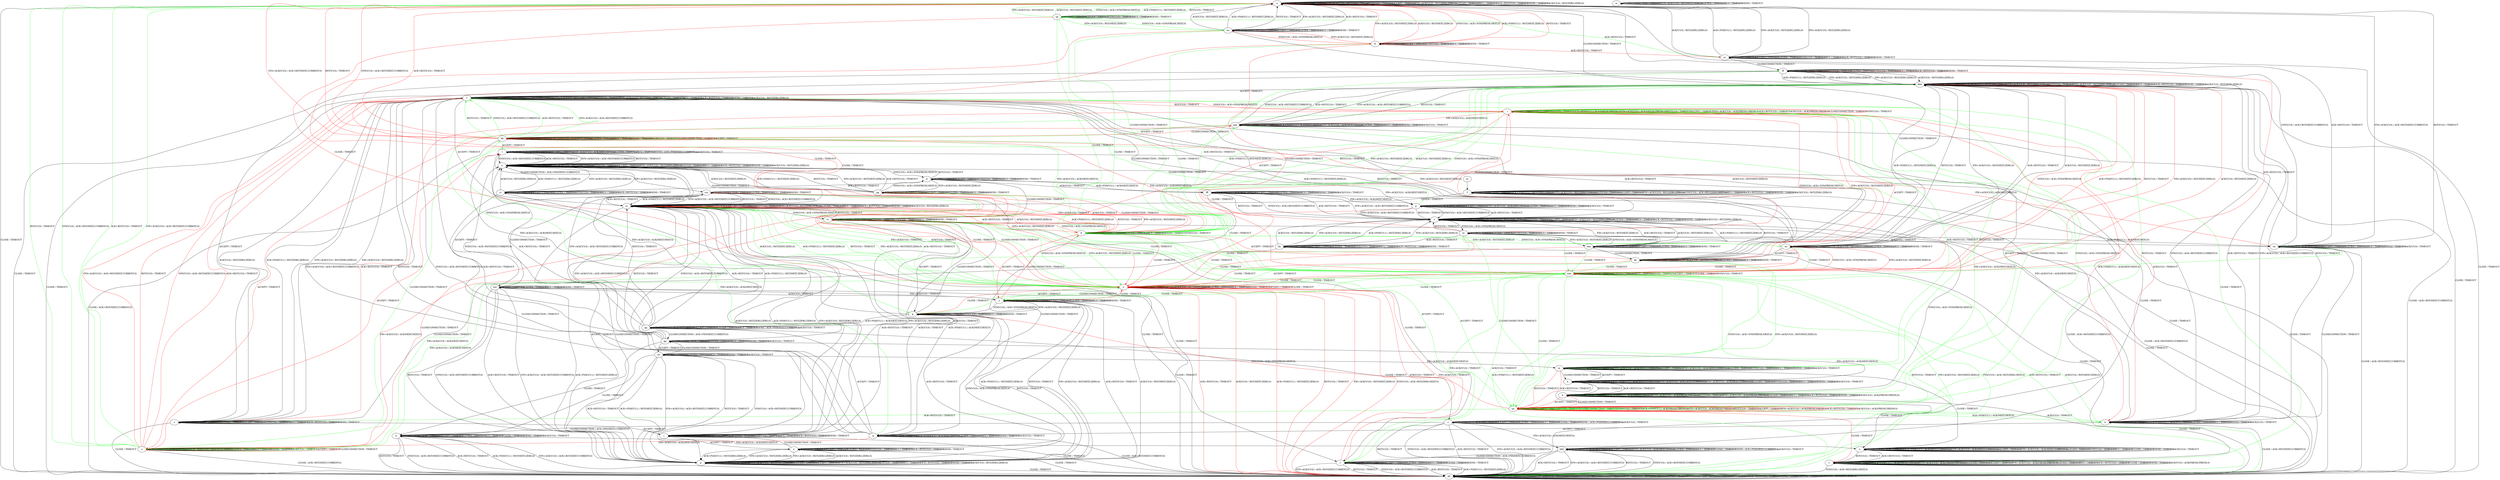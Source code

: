 digraph "" {
	graph ["Incoming time"=0.21967363357543945,
		"Outgoing time"=0.28049755096435547,
		Output="{'States': 58, 'Transitions': 824, 'Filename': '../results/tcp_preset_50/TCP_FreeBSD_Server-TCP_FreeBSD_Server-5.dot'}",
		Reference="{'States': 56, 'Transitions': 716, 'Filename': '../subjects/tcp/TCP_FreeBSD_Server.dot'}",
		Solver=yices,
		Updated="{'States': 56, 'Transitions': 716, 'Filename': '../subjects/tcp/TCP_FreeBSD_Server.dot'}",
		"f-measure"=0.861731843575419,
		precision=0.861731843575419,
		recall=0.861731843575419
	];
	a -> a	[key=0,
		label="ACK+PSH(V,V,1) / RST(ZERO,ZERO,0)"];
	a -> a	[key=1,
		label="SYN+ACK(V,V,0) / RST(ZERO,ZERO,0)"];
	a -> a	[key=2,
		label="RST(V,V,0) / TIMEOUT"];
	a -> a	[key=3,
		label="ACCEPT / TIMEOUT"];
	a -> a	[key=4,
		label="FIN+ACK(V,V,0) / RST(ZERO,ZERO,0)"];
	a -> a	[key=5,
		label="LISTEN / TIMEOUT"];
	a -> a	[key=6,
		label="RCV / TIMEOUT"];
	a -> a	[key=7,
		label="ACK+RST(V,V,0) / TIMEOUT"];
	a -> a	[key=8,
		label="SEND / TIMEOUT"];
	a -> a	[key=9,
		label="ACK(V,V,0) / RST(ZERO,ZERO,0)"];
	a -> aa	[key=0,
		color=green,
		label="SYN(V,V,0) / ACK+SYN(FRESH,NEXT,0)"];
	a -> dd	[key=0,
		label="CLOSE / TIMEOUT"];
	a -> tt	[key=0,
		color=red,
		label="SYN(V,V,0) / ACK+SYN(FRESH,NEXT,0)"];
	a -> bbb	[key=0,
		label="CLOSECONNECTION / TIMEOUT"];
	b -> b	[key=0,
		label="CLOSECONNECTION / TIMEOUT"];
	b -> b	[key=1,
		label="ACCEPT / TIMEOUT"];
	b -> b	[key=2,
		label="LISTEN / TIMEOUT"];
	b -> b	[key=3,
		label="RCV / TIMEOUT"];
	b -> b	[key=4,
		label="CLOSE / TIMEOUT"];
	b -> b	[key=5,
		label="SEND / TIMEOUT"];
	b -> b	[key=6,
		label="ACK(V,V,0) / TIMEOUT"];
	b -> n	[key=0,
		label="FIN+ACK(V,V,0) / ACK(NEXT,NEXT,0)"];
	b -> dd	[key=0,
		label="ACK+PSH(V,V,1) / RST(NEXT,ZERO,0)"];
	b -> dd	[key=1,
		label="SYN+ACK(V,V,0) / ACK+RST(NEXT,CURRENT,0)"];
	b -> dd	[key=2,
		label="RST(V,V,0) / TIMEOUT"];
	b -> dd	[key=3,
		label="SYN(V,V,0) / ACK+RST(NEXT,CURRENT,0)"];
	b -> dd	[key=4,
		label="ACK+RST(V,V,0) / TIMEOUT"];
	c -> c	[key=0,
		label="CLOSECONNECTION / TIMEOUT"];
	c -> c	[key=1,
		label="ACK+PSH(V,V,1) / RST(ZERO,ZERO,0)"];
	c -> c	[key=2,
		label="SYN+ACK(V,V,0) / RST(ZERO,ZERO,0)"];
	c -> c	[key=3,
		label="RST(V,V,0) / TIMEOUT"];
	c -> c	[key=4,
		label="FIN+ACK(V,V,0) / RST(ZERO,ZERO,0)"];
	c -> c	[key=5,
		label="LISTEN / TIMEOUT"];
	c -> c	[key=6,
		label="RCV / TIMEOUT"];
	c -> c	[key=7,
		label="ACK+RST(V,V,0) / TIMEOUT"];
	c -> c	[key=8,
		label="SEND / TIMEOUT"];
	c -> c	[key=9,
		label="ACK(V,V,0) / RST(ZERO,ZERO,0)"];
	c -> i	[key=0,
		color=red,
		label="SYN(V,V,0) / ACK+SYN(FRESH,NEXT,0)"];
	c -> cc	[key=0,
		label="ACCEPT / TIMEOUT"];
	c -> dd	[key=0,
		label="CLOSE / TIMEOUT"];
	c -> nn	[key=0,
		color=green,
		label="SYN(V,V,0) / ACK+SYN(FRESH,NEXT,0)"];
	d -> d	[key=0,
		label="ACCEPT / TIMEOUT"];
	d -> d	[key=1,
		label="LISTEN / TIMEOUT"];
	d -> d	[key=2,
		label="SYN(V,V,0) / TIMEOUT"];
	d -> d	[key=3,
		label="RCV / TIMEOUT"];
	d -> d	[key=4,
		label="SEND / TIMEOUT"];
	d -> e	[key=0,
		label="RST(V,V,0) / TIMEOUT"];
	d -> jj	[key=0,
		label="FIN+ACK(V,V,0) / ACK(NEXT,NEXT,0)"];
	d -> pp	[key=0,
		label="SYN+ACK(V,V,0) / RST(NEXT,ZERO,0)"];
	d -> rr	[key=0,
		label="ACK+RST(V,V,0) / TIMEOUT"];
	d -> vv	[key=0,
		label="CLOSECONNECTION / TIMEOUT"];
	d -> fff	[key=0,
		label="ACK+PSH(V,V,1) / ACK(NEXT,NEXT,0)"];
	d -> fff	[key=1,
		label="ACK(V,V,0) / TIMEOUT"];
	e -> d	[key=0,
		label="SYN(V,V,0) / ACK+SYN(FRESH,NEXT,0)"];
	e -> e	[key=0,
		label="ACK+PSH(V,V,1) / RST(ZERO,ZERO,0)"];
	e -> e	[key=1,
		label="SYN+ACK(V,V,0) / RST(ZERO,ZERO,0)"];
	e -> e	[key=2,
		label="RST(V,V,0) / TIMEOUT"];
	e -> e	[key=3,
		label="ACCEPT / TIMEOUT"];
	e -> e	[key=4,
		label="FIN+ACK(V,V,0) / RST(ZERO,ZERO,0)"];
	e -> e	[key=5,
		label="LISTEN / TIMEOUT"];
	e -> e	[key=6,
		label="RCV / TIMEOUT"];
	e -> e	[key=7,
		label="ACK+RST(V,V,0) / TIMEOUT"];
	e -> e	[key=8,
		label="SEND / TIMEOUT"];
	e -> e	[key=9,
		label="ACK(V,V,0) / RST(ZERO,ZERO,0)"];
	e -> cc	[key=0,
		label="CLOSECONNECTION / TIMEOUT"];
	e -> dd	[key=0,
		label="CLOSE / TIMEOUT"];
	f -> f	[key=0,
		label="CLOSECONNECTION / TIMEOUT"];
	f -> f	[key=1,
		label="ACK+PSH(V,V,1) / RST(ZERO,ZERO,0)"];
	f -> f	[key=2,
		label="SYN+ACK(V,V,0) / RST(ZERO,ZERO,0)"];
	f -> f	[key=3,
		label="RST(V,V,0) / TIMEOUT"];
	f -> f	[key=4,
		label="ACCEPT / TIMEOUT"];
	f -> f	[key=5,
		label="FIN+ACK(V,V,0) / RST(ZERO,ZERO,0)"];
	f -> f	[key=6,
		label="SYN(V,V,0) / ACK+RST(ZERO,NEXT,0)"];
	f -> f	[key=7,
		label="RCV / TIMEOUT"];
	f -> f	[key=8,
		label="ACK+RST(V,V,0) / TIMEOUT"];
	f -> f	[key=9,
		label="SEND / TIMEOUT"];
	f -> f	[key=10,
		label="ACK(V,V,0) / RST(ZERO,ZERO,0)"];
	f -> cc	[key=0,
		label="LISTEN / TIMEOUT"];
	f -> dd	[key=0,
		label="CLOSE / TIMEOUT"];
	g -> g	[key=0,
		label="ACCEPT / TIMEOUT"];
	g -> g	[key=1,
		label="LISTEN / TIMEOUT"];
	g -> g	[key=2,
		label="SYN(V,V,0) / TIMEOUT"];
	g -> g	[key=3,
		label="RCV / TIMEOUT"];
	g -> g	[key=4,
		label="SEND / TIMEOUT"];
	g -> l	[key=0,
		label="FIN+ACK(V,V,0) / ACK(NEXT,NEXT,0)"];
	g -> o	[key=0,
		color=red,
		label="CLOSE / TIMEOUT"];
	g -> p	[key=0,
		label="RST(V,V,0) / TIMEOUT"];
	g -> u	[key=0,
		label="ACK+RST(V,V,0) / TIMEOUT"];
	g -> y	[key=0,
		label="SYN+ACK(V,V,0) / RST(NEXT,ZERO,0)"];
	g -> mm	[key=0,
		color=green,
		label="CLOSE / TIMEOUT"];
	g -> qq	[key=0,
		label="ACK+PSH(V,V,1) / ACK(NEXT,NEXT,0)"];
	g -> qq	[key=1,
		label="ACK(V,V,0) / TIMEOUT"];
	g -> vv	[key=0,
		label="CLOSECONNECTION / TIMEOUT"];
	h -> h	[key=0,
		label="CLOSECONNECTION / TIMEOUT"];
	h -> h	[key=1,
		label="ACK+PSH(V,V,1) / ACK(NEXT,CURRENT,0)"];
	h -> h	[key=2,
		label="SYN+ACK(V,V,0) / ACK(NEXT,CURRENT,0)"];
	h -> h	[key=3,
		label="FIN+ACK(V,V,0) / ACK(NEXT,CURRENT,0)"];
	h -> h	[key=4,
		label="LISTEN / TIMEOUT"];
	h -> h	[key=5,
		label="SYN(V,V,0) / TIMEOUT"];
	h -> h	[key=6,
		label="RCV / TIMEOUT"];
	h -> h	[key=7,
		label="SEND / TIMEOUT"];
	h -> h	[key=8,
		label="ACK(V,V,0) / TIMEOUT"];
	h -> k	[key=0,
		label="RST(V,V,0) / TIMEOUT"];
	h -> k	[key=1,
		label="ACK+RST(V,V,0) / TIMEOUT"];
	h -> m	[key=0,
		label="ACCEPT / TIMEOUT"];
	h -> n	[key=0,
		label="CLOSE / TIMEOUT"];
	i -> c	[key=0,
		color=red,
		label="RST(V,V,0) / TIMEOUT"];
	i -> g	[key=0,
		color=green,
		label="SYN(V,V,0) / ACK+SYN(FRESH,NEXT,0)"];
	i -> i	[key=0,
		label="LISTEN / TIMEOUT"];
	i -> i	[key=1,
		label="RCV / TIMEOUT"];
	i -> i	[key=2,
		label="SEND / TIMEOUT"];
	i -> i	[key=3,
		color=green,
		label="ACK+PSH(V,V,1) / ACK(FRESH,FRESH,0)"];
	i -> i	[key=4,
		color=green,
		label="SYN+ACK(V,V,0) / ACK(FRESH,FRESH,0)"];
	i -> i	[key=5,
		color=green,
		label="RST(V,V,0) / TIMEOUT"];
	i -> i	[key=6,
		color=green,
		label="ACCEPT / TIMEOUT"];
	i -> i	[key=7,
		color=green,
		label="FIN+ACK(V,V,0) / ACK(FRESH,FRESH,0)"];
	i -> i	[key=8,
		color=green,
		label="ACK+RST(V,V,0) / TIMEOUT"];
	i -> i	[key=9,
		color=green,
		label="ACK(V,V,0) / ACK(FRESH,FRESH,0)"];
	i -> i	[key=10,
		color=red,
		label="CLOSECONNECTION / TIMEOUT"];
	i -> i	[key=11,
		color=red,
		label="SYN(V,V,0) / TIMEOUT"];
	i -> k	[key=0,
		color=green,
		label="CLOSECONNECTION / TIMEOUT"];
	i -> o	[key=0,
		color=red,
		label="CLOSE / TIMEOUT"];
	i -> s	[key=0,
		color=red,
		label="ACK+RST(V,V,0) / TIMEOUT"];
	i -> v	[key=0,
		color=green,
		label="CLOSE / TIMEOUT"];
	i -> ii	[key=0,
		color=red,
		label="ACK+PSH(V,V,1) / ACK(NEXT,NEXT,0)"];
	i -> ii	[key=1,
		color=red,
		label="ACK(V,V,0) / TIMEOUT"];
	i -> kk	[key=0,
		color=red,
		label="SYN+ACK(V,V,0) / RST(NEXT,ZERO,0)"];
	i -> vv	[key=0,
		color=red,
		label="ACCEPT / TIMEOUT"];
	i -> aaa	[key=0,
		color=red,
		label="FIN+ACK(V,V,0) / ACK(NEXT,NEXT,0)"];
	j -> j	[key=0,
		label="CLOSECONNECTION / TIMEOUT"];
	j -> j	[key=1,
		label="RST(V,V,0) / TIMEOUT"];
	j -> j	[key=2,
		label="LISTEN / TIMEOUT"];
	j -> j	[key=3,
		label="SYN(V,V,0) / TIMEOUT"];
	j -> j	[key=4,
		label="RCV / TIMEOUT"];
	j -> j	[key=5,
		label="ACK+RST(V,V,0) / TIMEOUT"];
	j -> j	[key=6,
		label="SEND / TIMEOUT"];
	j -> u	[key=0,
		label="ACCEPT / TIMEOUT"];
	j -> cc	[key=0,
		label="ACK+PSH(V,V,1) / RST(ZERO,ZERO,0)"];
	j -> cc	[key=1,
		label="SYN+ACK(V,V,0) / RST(ZERO,ZERO,0)"];
	j -> cc	[key=2,
		label="FIN+ACK(V,V,0) / RST(ZERO,ZERO,0)"];
	j -> cc	[key=3,
		label="ACK(V,V,0) / RST(ZERO,ZERO,0)"];
	j -> dd	[key=0,
		label="CLOSE / TIMEOUT"];
	k -> i	[key=0,
		color=green,
		label="ACCEPT / TIMEOUT"];
	k -> k	[key=0,
		label="CLOSECONNECTION / TIMEOUT"];
	k -> k	[key=1,
		label="ACK+PSH(V,V,1) / ACK(FRESH,FRESH,0)"];
	k -> k	[key=2,
		label="SYN+ACK(V,V,0) / ACK(FRESH,FRESH,0)"];
	k -> k	[key=3,
		label="RST(V,V,0) / TIMEOUT"];
	k -> k	[key=4,
		label="FIN+ACK(V,V,0) / ACK(FRESH,FRESH,0)"];
	k -> k	[key=5,
		label="LISTEN / TIMEOUT"];
	k -> k	[key=6,
		label="RCV / TIMEOUT"];
	k -> k	[key=7,
		label="ACK+RST(V,V,0) / TIMEOUT"];
	k -> k	[key=8,
		label="SEND / TIMEOUT"];
	k -> k	[key=9,
		label="ACK(V,V,0) / ACK(FRESH,FRESH,0)"];
	k -> v	[key=0,
		label="CLOSE / TIMEOUT"];
	k -> nn	[key=0,
		color=red,
		label="ACCEPT / TIMEOUT"];
	k -> vv	[key=0,
		label="SYN(V,V,0) / ACK+SYN(FRESH,NEXT,0)"];
	l -> e	[key=0,
		label="SYN+ACK(V,V,0) / ACK+RST(NEXT,CURRENT,0)"];
	l -> e	[key=1,
		label="RST(V,V,0) / TIMEOUT"];
	l -> e	[key=2,
		label="SYN(V,V,0) / ACK+RST(NEXT,CURRENT,0)"];
	l -> e	[key=3,
		label="ACK+RST(V,V,0) / TIMEOUT"];
	l -> l	[key=0,
		label="ACK+PSH(V,V,1) / ACK(NEXT,NEXT,0)"];
	l -> l	[key=1,
		label="ACCEPT / TIMEOUT"];
	l -> l	[key=2,
		label="FIN+ACK(V,V,0) / ACK(NEXT,NEXT,0)"];
	l -> l	[key=3,
		label="LISTEN / TIMEOUT"];
	l -> l	[key=4,
		label="RCV / TIMEOUT"];
	l -> l	[key=5,
		label="SEND / ACK+PSH(NEXT,CURRENT,1)"];
	l -> l	[key=6,
		label="ACK(V,V,0) / TIMEOUT"];
	l -> ccc	[key=0,
		label="CLOSECONNECTION / ACK+FIN(NEXT,CURRENT,0)"];
	l -> ddd	[key=0,
		label="CLOSE / TIMEOUT"];
	m -> h	[key=0,
		label="CLOSECONNECTION / TIMEOUT"];
	m -> i	[key=0,
		color=green,
		label="RST(V,V,0) / TIMEOUT"];
	m -> i	[key=1,
		color=green,
		label="ACK+RST(V,V,0) / TIMEOUT"];
	m -> m	[key=0,
		label="ACK+PSH(V,V,1) / ACK(NEXT,CURRENT,0)"];
	m -> m	[key=1,
		label="SYN+ACK(V,V,0) / ACK(NEXT,CURRENT,0)"];
	m -> m	[key=2,
		label="ACCEPT / TIMEOUT"];
	m -> m	[key=3,
		label="FIN+ACK(V,V,0) / ACK(NEXT,CURRENT,0)"];
	m -> m	[key=4,
		label="LISTEN / TIMEOUT"];
	m -> m	[key=5,
		label="SYN(V,V,0) / TIMEOUT"];
	m -> m	[key=6,
		label="RCV / TIMEOUT"];
	m -> m	[key=7,
		label="SEND / TIMEOUT"];
	m -> m	[key=8,
		label="ACK(V,V,0) / TIMEOUT"];
	m -> n	[key=0,
		label="CLOSE / TIMEOUT"];
	m -> nn	[key=0,
		color=red,
		label="RST(V,V,0) / TIMEOUT"];
	m -> nn	[key=1,
		color=red,
		label="ACK+RST(V,V,0) / TIMEOUT"];
	n -> n	[key=0,
		label="CLOSECONNECTION / TIMEOUT"];
	n -> n	[key=1,
		label="ACK+PSH(V,V,1) / ACK(NEXT,CURRENT,0)"];
	n -> n	[key=2,
		label="SYN+ACK(V,V,0) / ACK(NEXT,CURRENT,0)"];
	n -> n	[key=3,
		label="ACCEPT / TIMEOUT"];
	n -> n	[key=4,
		label="FIN+ACK(V,V,0) / ACK(NEXT,CURRENT,0)"];
	n -> n	[key=5,
		label="LISTEN / TIMEOUT"];
	n -> n	[key=6,
		label="SYN(V,V,0) / TIMEOUT"];
	n -> n	[key=7,
		label="RCV / TIMEOUT"];
	n -> n	[key=8,
		label="CLOSE / TIMEOUT"];
	n -> n	[key=9,
		label="SEND / TIMEOUT"];
	n -> n	[key=10,
		label="ACK(V,V,0) / TIMEOUT"];
	n -> v	[key=0,
		label="RST(V,V,0) / TIMEOUT"];
	n -> v	[key=1,
		label="ACK+RST(V,V,0) / TIMEOUT"];
	o -> o	[key=0,
		label="CLOSECONNECTION / TIMEOUT"];
	o -> o	[key=1,
		label="SYN+ACK(V,V,0) / RST(NEXT,ZERO,0)"];
	o -> o	[key=2,
		label="LISTEN / TIMEOUT"];
	o -> o	[key=3,
		label="RCV / TIMEOUT"];
	o -> o	[key=4,
		label="SEND / TIMEOUT"];
	o -> o	[key=5,
		color=red,
		label="ACCEPT / TIMEOUT"];
	o -> o	[key=6,
		color=red,
		label="CLOSE / TIMEOUT"];
	o -> y	[key=0,
		color=green,
		label="ACCEPT / TIMEOUT"];
	o -> cc	[key=0,
		color=green,
		label="ACK+PSH(V,V,1) / RST(NEXT,ZERO,0)"];
	o -> cc	[key=1,
		color=green,
		label="RST(V,V,0) / TIMEOUT"];
	o -> cc	[key=2,
		color=green,
		label="FIN+ACK(V,V,0) / RST(NEXT,ZERO,0)"];
	o -> cc	[key=3,
		color=green,
		label="ACK+RST(V,V,0) / TIMEOUT"];
	o -> cc	[key=4,
		color=green,
		label="ACK(V,V,0) / RST(NEXT,ZERO,0)"];
	o -> dd	[key=0,
		color=red,
		label="ACK+PSH(V,V,1) / RST(NEXT,ZERO,0)"];
	o -> dd	[key=1,
		color=red,
		label="RST(V,V,0) / TIMEOUT"];
	o -> dd	[key=2,
		color=red,
		label="FIN+ACK(V,V,0) / RST(NEXT,ZERO,0)"];
	o -> dd	[key=3,
		color=red,
		label="SYN(V,V,0) / ACK+RST(ZERO,NEXT,0)"];
	o -> dd	[key=4,
		color=red,
		label="ACK+RST(V,V,0) / TIMEOUT"];
	o -> dd	[key=5,
		color=red,
		label="ACK(V,V,0) / RST(NEXT,ZERO,0)"];
	o -> mm	[key=0,
		color=green,
		label="CLOSE / TIMEOUT"];
	o -> vv	[key=0,
		color=green,
		label="SYN(V,V,0) / ACK+SYN(FRESH,NEXT,0)"];
	p -> g	[key=0,
		label="SYN(V,V,0) / ACK+SYN(FRESH,NEXT,0)"];
	p -> p	[key=0,
		label="ACK+PSH(V,V,1) / RST(ZERO,ZERO,0)"];
	p -> p	[key=1,
		label="SYN+ACK(V,V,0) / RST(ZERO,ZERO,0)"];
	p -> p	[key=2,
		label="RST(V,V,0) / TIMEOUT"];
	p -> p	[key=3,
		label="ACCEPT / TIMEOUT"];
	p -> p	[key=4,
		label="FIN+ACK(V,V,0) / RST(ZERO,ZERO,0)"];
	p -> p	[key=5,
		label="LISTEN / TIMEOUT"];
	p -> p	[key=6,
		label="RCV / TIMEOUT"];
	p -> p	[key=7,
		label="ACK+RST(V,V,0) / TIMEOUT"];
	p -> p	[key=8,
		label="SEND / TIMEOUT"];
	p -> p	[key=9,
		label="ACK(V,V,0) / RST(ZERO,ZERO,0)"];
	p -> cc	[key=0,
		label="CLOSECONNECTION / TIMEOUT"];
	p -> dd	[key=0,
		label="CLOSE / TIMEOUT"];
	q -> c	[key=0,
		label="SYN+ACK(V,V,0) / ACK+RST(NEXT,CURRENT,0)"];
	q -> c	[key=1,
		label="RST(V,V,0) / TIMEOUT"];
	q -> c	[key=2,
		label="SYN(V,V,0) / ACK+RST(NEXT,CURRENT,0)"];
	q -> c	[key=3,
		label="ACK+RST(V,V,0) / TIMEOUT"];
	q -> q	[key=0,
		label="CLOSECONNECTION / TIMEOUT"];
	q -> q	[key=1,
		label="ACK+PSH(V,V,1) / ACK(NEXT,NEXT,0)"];
	q -> q	[key=2,
		label="LISTEN / TIMEOUT"];
	q -> q	[key=3,
		label="RCV / TIMEOUT"];
	q -> q	[key=4,
		label="SEND / TIMEOUT"];
	q -> q	[key=5,
		label="ACK(V,V,0) / TIMEOUT"];
	q -> x	[key=0,
		color=red,
		label="FIN+ACK(V,V,0) / ACK(NEXT,NEXT,0)"];
	q -> bb	[key=0,
		color=green,
		label="FIN+ACK(V,V,0) / ACK(NEXT,NEXT,0)"];
	q -> dd	[key=0,
		label="CLOSE / ACK+RST(NEXT,CURRENT,0)"];
	q -> qq	[key=0,
		label="ACCEPT / TIMEOUT"];
	r -> o	[key=0,
		color=red,
		label="FIN+ACK(V,V,0) / TIMEOUT"];
	r -> o	[key=1,
		color=red,
		label="ACK(V,V,0) / TIMEOUT"];
	r -> r	[key=0,
		label="CLOSECONNECTION / TIMEOUT"];
	r -> r	[key=1,
		label="ACCEPT / TIMEOUT"];
	r -> r	[key=2,
		label="LISTEN / TIMEOUT"];
	r -> r	[key=3,
		label="RCV / TIMEOUT"];
	r -> r	[key=4,
		label="CLOSE / TIMEOUT"];
	r -> r	[key=5,
		label="SEND / TIMEOUT"];
	r -> dd	[key=0,
		label="ACK+PSH(V,V,1) / RST(NEXT,ZERO,0)"];
	r -> dd	[key=1,
		label="SYN+ACK(V,V,0) / ACK+RST(NEXT,CURRENT,0)"];
	r -> dd	[key=2,
		label="RST(V,V,0) / TIMEOUT"];
	r -> dd	[key=3,
		label="SYN(V,V,0) / ACK+RST(NEXT,CURRENT,0)"];
	r -> dd	[key=4,
		label="ACK+RST(V,V,0) / TIMEOUT"];
	r -> mm	[key=0,
		color=green,
		label="FIN+ACK(V,V,0) / TIMEOUT"];
	r -> mm	[key=1,
		color=green,
		label="ACK(V,V,0) / TIMEOUT"];
	s -> c	[key=0,
		label="ACK+PSH(V,V,1) / RST(ZERO,ZERO,0)"];
	s -> c	[key=1,
		label="SYN+ACK(V,V,0) / RST(ZERO,ZERO,0)"];
	s -> c	[key=2,
		label="FIN+ACK(V,V,0) / RST(ZERO,ZERO,0)"];
	s -> c	[key=3,
		label="ACK(V,V,0) / RST(ZERO,ZERO,0)"];
	s -> j	[key=0,
		label="ACCEPT / TIMEOUT"];
	s -> s	[key=0,
		label="CLOSECONNECTION / TIMEOUT"];
	s -> s	[key=1,
		label="RST(V,V,0) / TIMEOUT"];
	s -> s	[key=2,
		label="LISTEN / TIMEOUT"];
	s -> s	[key=3,
		label="SYN(V,V,0) / TIMEOUT"];
	s -> s	[key=4,
		label="RCV / TIMEOUT"];
	s -> s	[key=5,
		label="ACK+RST(V,V,0) / TIMEOUT"];
	s -> s	[key=6,
		label="SEND / TIMEOUT"];
	s -> dd	[key=0,
		label="CLOSE / TIMEOUT"];
	t -> c	[key=0,
		label="CLOSECONNECTION / TIMEOUT"];
	t -> t	[key=0,
		label="ACK+PSH(V,V,1) / RST(ZERO,ZERO,0)"];
	t -> t	[key=1,
		label="SYN+ACK(V,V,0) / RST(ZERO,ZERO,0)"];
	t -> t	[key=2,
		label="RST(V,V,0) / TIMEOUT"];
	t -> t	[key=3,
		label="ACCEPT / TIMEOUT"];
	t -> t	[key=4,
		label="FIN+ACK(V,V,0) / RST(ZERO,ZERO,0)"];
	t -> t	[key=5,
		label="LISTEN / TIMEOUT"];
	t -> t	[key=6,
		label="RCV / TIMEOUT"];
	t -> t	[key=7,
		label="ACK+RST(V,V,0) / TIMEOUT"];
	t -> t	[key=8,
		label="SEND / TIMEOUT"];
	t -> t	[key=9,
		label="ACK(V,V,0) / RST(ZERO,ZERO,0)"];
	t -> dd	[key=0,
		label="CLOSE / TIMEOUT"];
	t -> zz	[key=0,
		label="SYN(V,V,0) / ACK+SYN(FRESH,NEXT,0)"];
	u -> j	[key=0,
		label="CLOSECONNECTION / TIMEOUT"];
	u -> p	[key=0,
		label="ACK+PSH(V,V,1) / RST(ZERO,ZERO,0)"];
	u -> p	[key=1,
		label="SYN+ACK(V,V,0) / RST(ZERO,ZERO,0)"];
	u -> p	[key=2,
		label="FIN+ACK(V,V,0) / RST(ZERO,ZERO,0)"];
	u -> p	[key=3,
		label="ACK(V,V,0) / RST(ZERO,ZERO,0)"];
	u -> u	[key=0,
		label="RST(V,V,0) / TIMEOUT"];
	u -> u	[key=1,
		label="ACCEPT / TIMEOUT"];
	u -> u	[key=2,
		label="LISTEN / TIMEOUT"];
	u -> u	[key=3,
		label="SYN(V,V,0) / TIMEOUT"];
	u -> u	[key=4,
		label="RCV / TIMEOUT"];
	u -> u	[key=5,
		label="ACK+RST(V,V,0) / TIMEOUT"];
	u -> u	[key=6,
		label="SEND / TIMEOUT"];
	u -> dd	[key=0,
		label="CLOSE / TIMEOUT"];
	v -> v	[key=0,
		label="CLOSECONNECTION / TIMEOUT"];
	v -> v	[key=1,
		label="ACK+PSH(V,V,1) / ACK(FRESH,FRESH,0)"];
	v -> v	[key=2,
		label="SYN+ACK(V,V,0) / ACK(FRESH,FRESH,0)"];
	v -> v	[key=3,
		label="RST(V,V,0) / TIMEOUT"];
	v -> v	[key=4,
		label="ACCEPT / TIMEOUT"];
	v -> v	[key=5,
		label="FIN+ACK(V,V,0) / ACK(FRESH,FRESH,0)"];
	v -> v	[key=6,
		label="LISTEN / TIMEOUT"];
	v -> v	[key=7,
		label="RCV / TIMEOUT"];
	v -> v	[key=8,
		label="ACK+RST(V,V,0) / TIMEOUT"];
	v -> v	[key=9,
		label="CLOSE / TIMEOUT"];
	v -> v	[key=10,
		label="SEND / TIMEOUT"];
	v -> v	[key=11,
		label="ACK(V,V,0) / ACK(FRESH,FRESH,0)"];
	v -> dd	[key=0,
		label="SYN(V,V,0) / ACK+RST(ZERO,NEXT,0)"];
	w -> w	[key=0,
		label="CLOSECONNECTION / TIMEOUT"];
	w -> w	[key=1,
		label="SYN+ACK(V,V,0) / RST(NEXT,ZERO,0)"];
	w -> w	[key=2,
		label="LISTEN / TIMEOUT"];
	w -> w	[key=3,
		label="RCV / TIMEOUT"];
	w -> w	[key=4,
		label="SEND / TIMEOUT"];
	x -> a	[key=0,
		color=green,
		label="SYN+ACK(V,V,0) / ACK+RST(NEXT,CURRENT,0)"];
	x -> a	[key=1,
		color=green,
		label="RST(V,V,0) / TIMEOUT"];
	x -> a	[key=2,
		color=green,
		label="SYN(V,V,0) / ACK+RST(NEXT,CURRENT,0)"];
	x -> a	[key=3,
		color=green,
		label="ACK+RST(V,V,0) / TIMEOUT"];
	x -> c	[key=0,
		color=red,
		label="SYN+ACK(V,V,0) / ACK+RST(NEXT,CURRENT,0)"];
	x -> c	[key=1,
		color=red,
		label="RST(V,V,0) / TIMEOUT"];
	x -> c	[key=2,
		color=red,
		label="SYN(V,V,0) / ACK+RST(NEXT,CURRENT,0)"];
	x -> c	[key=3,
		color=red,
		label="ACK+RST(V,V,0) / TIMEOUT"];
	x -> l	[key=0,
		color=red,
		label="ACCEPT / TIMEOUT"];
	x -> x	[key=0,
		label="ACK+PSH(V,V,1) / ACK(NEXT,NEXT,0)"];
	x -> x	[key=1,
		label="FIN+ACK(V,V,0) / ACK(NEXT,NEXT,0)"];
	x -> x	[key=2,
		label="LISTEN / TIMEOUT"];
	x -> x	[key=3,
		label="RCV / TIMEOUT"];
	x -> x	[key=4,
		label="SEND / TIMEOUT"];
	x -> x	[key=5,
		label="ACK(V,V,0) / TIMEOUT"];
	x -> x	[key=6,
		color=green,
		label="ACCEPT / TIMEOUT"];
	x -> x	[key=7,
		color=red,
		label="CLOSECONNECTION / TIMEOUT"];
	x -> dd	[key=0,
		label="CLOSE / ACK+RST(NEXT,CURRENT,0)"];
	x -> aaa	[key=0,
		color=green,
		label="CLOSECONNECTION / TIMEOUT"];
	y -> g	[key=0,
		label="SYN(V,V,0) / ACK+SYN(FRESH,NEXT,0)"];
	y -> o	[key=0,
		color=green,
		label="CLOSECONNECTION / TIMEOUT"];
	y -> o	[key=1,
		color=red,
		label="CLOSE / TIMEOUT"];
	y -> p	[key=0,
		label="ACK+PSH(V,V,1) / RST(NEXT,ZERO,0)"];
	y -> p	[key=1,
		label="RST(V,V,0) / TIMEOUT"];
	y -> p	[key=2,
		label="FIN+ACK(V,V,0) / RST(NEXT,ZERO,0)"];
	y -> p	[key=3,
		label="ACK+RST(V,V,0) / TIMEOUT"];
	y -> p	[key=4,
		label="ACK(V,V,0) / RST(NEXT,ZERO,0)"];
	y -> y	[key=0,
		label="SYN+ACK(V,V,0) / RST(NEXT,ZERO,0)"];
	y -> y	[key=1,
		label="ACCEPT / TIMEOUT"];
	y -> y	[key=2,
		label="LISTEN / TIMEOUT"];
	y -> y	[key=3,
		label="RCV / TIMEOUT"];
	y -> y	[key=4,
		label="SEND / TIMEOUT"];
	y -> ll	[key=0,
		color=red,
		label="CLOSECONNECTION / TIMEOUT"];
	y -> mm	[key=0,
		color=green,
		label="CLOSE / TIMEOUT"];
	z -> b	[key=0,
		label="CLOSECONNECTION / ACK+FIN(NEXT,CURRENT,0)"];
	z -> z	[key=0,
		label="ACK+PSH(V,V,1) / ACK(NEXT,NEXT,0)"];
	z -> z	[key=1,
		label="ACCEPT / TIMEOUT"];
	z -> z	[key=2,
		label="LISTEN / TIMEOUT"];
	z -> z	[key=3,
		label="RCV / TIMEOUT"];
	z -> z	[key=4,
		label="CLOSE / TIMEOUT"];
	z -> z	[key=5,
		label="SEND / ACK+PSH(NEXT,CURRENT,1)"];
	z -> z	[key=6,
		label="ACK(V,V,0) / TIMEOUT"];
	z -> dd	[key=0,
		label="SYN+ACK(V,V,0) / ACK+RST(NEXT,CURRENT,0)"];
	z -> dd	[key=1,
		label="RST(V,V,0) / TIMEOUT"];
	z -> dd	[key=2,
		label="SYN(V,V,0) / ACK+RST(NEXT,CURRENT,0)"];
	z -> dd	[key=3,
		label="ACK+RST(V,V,0) / TIMEOUT"];
	z -> ddd	[key=0,
		label="FIN+ACK(V,V,0) / ACK(NEXT,NEXT,0)"];
	aa -> a	[key=0,
		color=green,
		label="ACK+PSH(V,V,1) / RST(NEXT,ZERO,0)"];
	aa -> a	[key=1,
		color=green,
		label="RST(V,V,0) / TIMEOUT"];
	aa -> a	[key=2,
		color=green,
		label="FIN+ACK(V,V,0) / RST(NEXT,ZERO,0)"];
	aa -> a	[key=3,
		color=green,
		label="ACK(V,V,0) / RST(NEXT,ZERO,0)"];
	aa -> o	[key=0,
		color=red,
		label="CLOSE / TIMEOUT"];
	aa -> aa	[key=0,
		label="ACCEPT / TIMEOUT"];
	aa -> aa	[key=1,
		label="LISTEN / TIMEOUT"];
	aa -> aa	[key=2,
		label="SYN(V,V,0) / TIMEOUT"];
	aa -> aa	[key=3,
		label="RCV / TIMEOUT"];
	aa -> aa	[key=4,
		label="SEND / TIMEOUT"];
	aa -> ll	[key=0,
		color=green,
		label="CLOSECONNECTION / TIMEOUT"];
	aa -> mm	[key=0,
		color=green,
		label="CLOSE / TIMEOUT"];
	aa -> uu	[key=0,
		color=green,
		label="SYN+ACK(V,V,0) / RST(NEXT,ZERO,0)"];
	aa -> yy	[key=0,
		color=green,
		label="ACK+RST(V,V,0) / TIMEOUT"];
	bb -> a	[key=0,
		color=red,
		label="SYN+ACK(V,V,0) / ACK+RST(NEXT,CURRENT,0)"];
	bb -> a	[key=1,
		color=red,
		label="RST(V,V,0) / TIMEOUT"];
	bb -> a	[key=2,
		color=red,
		label="SYN(V,V,0) / ACK+RST(NEXT,CURRENT,0)"];
	bb -> a	[key=3,
		color=red,
		label="ACK+RST(V,V,0) / TIMEOUT"];
	bb -> c	[key=0,
		color=green,
		label="SYN+ACK(V,V,0) / ACK+RST(NEXT,CURRENT,0)"];
	bb -> c	[key=1,
		color=green,
		label="RST(V,V,0) / TIMEOUT"];
	bb -> c	[key=2,
		color=green,
		label="SYN(V,V,0) / ACK+RST(NEXT,CURRENT,0)"];
	bb -> c	[key=3,
		color=green,
		label="ACK+RST(V,V,0) / TIMEOUT"];
	bb -> l	[key=0,
		color=green,
		label="ACCEPT / TIMEOUT"];
	bb -> bb	[key=0,
		label="ACK+PSH(V,V,1) / ACK(NEXT,NEXT,0)"];
	bb -> bb	[key=1,
		label="FIN+ACK(V,V,0) / ACK(NEXT,NEXT,0)"];
	bb -> bb	[key=2,
		label="LISTEN / TIMEOUT"];
	bb -> bb	[key=3,
		label="RCV / TIMEOUT"];
	bb -> bb	[key=4,
		label="SEND / TIMEOUT"];
	bb -> bb	[key=5,
		label="ACK(V,V,0) / TIMEOUT"];
	bb -> bb	[key=6,
		color=green,
		label="CLOSECONNECTION / TIMEOUT"];
	bb -> bb	[key=7,
		color=red,
		label="ACCEPT / TIMEOUT"];
	bb -> dd	[key=0,
		label="CLOSE / ACK+RST(NEXT,CURRENT,0)"];
	bb -> aaa	[key=0,
		color=red,
		label="CLOSECONNECTION / TIMEOUT"];
	cc -> p	[key=0,
		label="ACCEPT / TIMEOUT"];
	cc -> cc	[key=0,
		label="CLOSECONNECTION / TIMEOUT"];
	cc -> cc	[key=1,
		label="ACK+PSH(V,V,1) / RST(ZERO,ZERO,0)"];
	cc -> cc	[key=2,
		label="SYN+ACK(V,V,0) / RST(ZERO,ZERO,0)"];
	cc -> cc	[key=3,
		label="RST(V,V,0) / TIMEOUT"];
	cc -> cc	[key=4,
		label="FIN+ACK(V,V,0) / RST(ZERO,ZERO,0)"];
	cc -> cc	[key=5,
		label="LISTEN / TIMEOUT"];
	cc -> cc	[key=6,
		label="RCV / TIMEOUT"];
	cc -> cc	[key=7,
		label="ACK+RST(V,V,0) / TIMEOUT"];
	cc -> cc	[key=8,
		label="SEND / TIMEOUT"];
	cc -> cc	[key=9,
		label="ACK(V,V,0) / RST(ZERO,ZERO,0)"];
	cc -> dd	[key=0,
		label="CLOSE / TIMEOUT"];
	cc -> vv	[key=0,
		label="SYN(V,V,0) / ACK+SYN(FRESH,NEXT,0)"];
	dd -> dd	[key=0,
		label="CLOSECONNECTION / TIMEOUT"];
	dd -> dd	[key=1,
		label="ACK+PSH(V,V,1) / RST(ZERO,ZERO,0)"];
	dd -> dd	[key=2,
		label="SYN+ACK(V,V,0) / RST(ZERO,ZERO,0)"];
	dd -> dd	[key=3,
		label="RST(V,V,0) / TIMEOUT"];
	dd -> dd	[key=4,
		label="ACCEPT / TIMEOUT"];
	dd -> dd	[key=5,
		label="FIN+ACK(V,V,0) / RST(ZERO,ZERO,0)"];
	dd -> dd	[key=6,
		label="LISTEN / TIMEOUT"];
	dd -> dd	[key=7,
		label="SYN(V,V,0) / ACK+RST(ZERO,NEXT,0)"];
	dd -> dd	[key=8,
		label="RCV / TIMEOUT"];
	dd -> dd	[key=9,
		label="ACK+RST(V,V,0) / TIMEOUT"];
	dd -> dd	[key=10,
		label="CLOSE / TIMEOUT"];
	dd -> dd	[key=11,
		label="SEND / TIMEOUT"];
	dd -> dd	[key=12,
		label="ACK(V,V,0) / RST(ZERO,ZERO,0)"];
	ee -> a	[key=0,
		label="SYN+ACK(V,V,0) / ACK+RST(NEXT,CURRENT,0)"];
	ee -> a	[key=1,
		label="RST(V,V,0) / TIMEOUT"];
	ee -> a	[key=2,
		label="SYN(V,V,0) / ACK+RST(NEXT,CURRENT,0)"];
	ee -> a	[key=3,
		label="ACK+RST(V,V,0) / TIMEOUT"];
	ee -> x	[key=0,
		color=green,
		label="FIN+ACK(V,V,0) / ACK(NEXT,NEXT,0)"];
	ee -> bb	[key=0,
		color=red,
		label="FIN+ACK(V,V,0) / ACK(NEXT,NEXT,0)"];
	ee -> dd	[key=0,
		label="CLOSE / ACK+RST(NEXT,CURRENT,0)"];
	ee -> ee	[key=0,
		label="ACK+PSH(V,V,1) / ACK(NEXT,NEXT,0)"];
	ee -> ee	[key=1,
		label="ACCEPT / TIMEOUT"];
	ee -> ee	[key=2,
		label="LISTEN / TIMEOUT"];
	ee -> ee	[key=3,
		label="RCV / TIMEOUT"];
	ee -> ee	[key=4,
		label="SEND / TIMEOUT"];
	ee -> ee	[key=5,
		label="ACK(V,V,0) / TIMEOUT"];
	ee -> ii	[key=0,
		label="CLOSECONNECTION / TIMEOUT"];
	ff -> s	[key=0,
		label="ACCEPT / TIMEOUT"];
	ff -> dd	[key=0,
		label="CLOSE / TIMEOUT"];
	ff -> ff	[key=0,
		label="CLOSECONNECTION / TIMEOUT"];
	ff -> ff	[key=1,
		label="RST(V,V,0) / TIMEOUT"];
	ff -> ff	[key=2,
		label="LISTEN / TIMEOUT"];
	ff -> ff	[key=3,
		label="SYN(V,V,0) / TIMEOUT"];
	ff -> ff	[key=4,
		label="RCV / TIMEOUT"];
	ff -> ff	[key=5,
		label="ACK+RST(V,V,0) / TIMEOUT"];
	ff -> ff	[key=6,
		label="SEND / TIMEOUT"];
	ff -> bbb	[key=0,
		label="ACK+PSH(V,V,1) / RST(ZERO,ZERO,0)"];
	ff -> bbb	[key=1,
		label="SYN+ACK(V,V,0) / RST(ZERO,ZERO,0)"];
	ff -> bbb	[key=2,
		label="FIN+ACK(V,V,0) / RST(ZERO,ZERO,0)"];
	ff -> bbb	[key=3,
		label="ACK(V,V,0) / RST(ZERO,ZERO,0)"];
	gg -> b	[key=0,
		label="CLOSE / TIMEOUT"];
	gg -> h	[key=0,
		label="FIN+ACK(V,V,0) / ACK(NEXT,NEXT,0)"];
	gg -> cc	[key=0,
		label="ACK+PSH(V,V,1) / RST(NEXT,ZERO,0)"];
	gg -> cc	[key=1,
		label="SYN+ACK(V,V,0) / ACK+RST(NEXT,CURRENT,0)"];
	gg -> cc	[key=2,
		label="RST(V,V,0) / TIMEOUT"];
	gg -> cc	[key=3,
		label="SYN(V,V,0) / ACK+RST(NEXT,CURRENT,0)"];
	gg -> cc	[key=4,
		label="ACK+RST(V,V,0) / TIMEOUT"];
	gg -> gg	[key=0,
		label="CLOSECONNECTION / TIMEOUT"];
	gg -> gg	[key=1,
		label="LISTEN / TIMEOUT"];
	gg -> gg	[key=2,
		label="RCV / TIMEOUT"];
	gg -> gg	[key=3,
		label="SEND / TIMEOUT"];
	gg -> gg	[key=4,
		label="ACK(V,V,0) / TIMEOUT"];
	gg -> xx	[key=0,
		label="ACCEPT / TIMEOUT"];
	hh -> s	[key=0,
		label="CLOSECONNECTION / TIMEOUT"];
	hh -> t	[key=0,
		label="ACK+PSH(V,V,1) / RST(ZERO,ZERO,0)"];
	hh -> t	[key=1,
		label="SYN+ACK(V,V,0) / RST(ZERO,ZERO,0)"];
	hh -> t	[key=2,
		label="FIN+ACK(V,V,0) / RST(ZERO,ZERO,0)"];
	hh -> t	[key=3,
		label="ACK(V,V,0) / RST(ZERO,ZERO,0)"];
	hh -> dd	[key=0,
		label="CLOSE / TIMEOUT"];
	hh -> hh	[key=0,
		label="RST(V,V,0) / TIMEOUT"];
	hh -> hh	[key=1,
		label="ACCEPT / TIMEOUT"];
	hh -> hh	[key=2,
		label="LISTEN / TIMEOUT"];
	hh -> hh	[key=3,
		label="SYN(V,V,0) / TIMEOUT"];
	hh -> hh	[key=4,
		label="RCV / TIMEOUT"];
	hh -> hh	[key=5,
		label="ACK+RST(V,V,0) / TIMEOUT"];
	hh -> hh	[key=6,
		label="SEND / TIMEOUT"];
	ii -> q	[key=0,
		label="ACCEPT / TIMEOUT"];
	ii -> dd	[key=0,
		label="CLOSE / ACK+RST(NEXT,CURRENT,0)"];
	ii -> ii	[key=0,
		label="CLOSECONNECTION / TIMEOUT"];
	ii -> ii	[key=1,
		label="ACK+PSH(V,V,1) / ACK(NEXT,NEXT,0)"];
	ii -> ii	[key=2,
		label="LISTEN / TIMEOUT"];
	ii -> ii	[key=3,
		label="RCV / TIMEOUT"];
	ii -> ii	[key=4,
		label="SEND / TIMEOUT"];
	ii -> ii	[key=5,
		label="ACK(V,V,0) / TIMEOUT"];
	ii -> aaa	[key=0,
		label="FIN+ACK(V,V,0) / ACK(NEXT,NEXT,0)"];
	ii -> bbb	[key=0,
		label="SYN+ACK(V,V,0) / ACK+RST(NEXT,CURRENT,0)"];
	ii -> bbb	[key=1,
		label="RST(V,V,0) / TIMEOUT"];
	ii -> bbb	[key=2,
		label="SYN(V,V,0) / ACK+RST(NEXT,CURRENT,0)"];
	ii -> bbb	[key=3,
		label="ACK+RST(V,V,0) / TIMEOUT"];
	jj -> t	[key=0,
		label="SYN+ACK(V,V,0) / ACK+RST(NEXT,CURRENT,0)"];
	jj -> t	[key=1,
		label="RST(V,V,0) / TIMEOUT"];
	jj -> t	[key=2,
		label="SYN(V,V,0) / ACK+RST(NEXT,CURRENT,0)"];
	jj -> t	[key=3,
		label="ACK+RST(V,V,0) / TIMEOUT"];
	jj -> x	[key=0,
		color=red,
		label="CLOSECONNECTION / TIMEOUT"];
	jj -> bb	[key=0,
		color=green,
		label="CLOSECONNECTION / TIMEOUT"];
	jj -> dd	[key=0,
		label="CLOSE / ACK+RST(NEXT,CURRENT,0)"];
	jj -> jj	[key=0,
		label="ACK+PSH(V,V,1) / ACK(NEXT,NEXT,0)"];
	jj -> jj	[key=1,
		label="ACCEPT / TIMEOUT"];
	jj -> jj	[key=2,
		label="FIN+ACK(V,V,0) / ACK(NEXT,NEXT,0)"];
	jj -> jj	[key=3,
		label="LISTEN / TIMEOUT"];
	jj -> jj	[key=4,
		label="RCV / TIMEOUT"];
	jj -> jj	[key=5,
		label="SEND / TIMEOUT"];
	jj -> jj	[key=6,
		label="ACK(V,V,0) / TIMEOUT"];
	kk -> c	[key=0,
		label="ACK+PSH(V,V,1) / RST(NEXT,ZERO,0)"];
	kk -> c	[key=1,
		label="RST(V,V,0) / TIMEOUT"];
	kk -> c	[key=2,
		label="FIN+ACK(V,V,0) / RST(NEXT,ZERO,0)"];
	kk -> c	[key=3,
		label="ACK+RST(V,V,0) / TIMEOUT"];
	kk -> c	[key=4,
		label="ACK(V,V,0) / RST(NEXT,ZERO,0)"];
	kk -> i	[key=0,
		color=red,
		label="SYN(V,V,0) / ACK+SYN(FRESH,NEXT,0)"];
	kk -> o	[key=0,
		color=green,
		label="ACCEPT / TIMEOUT"];
	kk -> o	[key=1,
		color=red,
		label="CLOSE / TIMEOUT"];
	kk -> kk	[key=0,
		label="CLOSECONNECTION / TIMEOUT"];
	kk -> kk	[key=1,
		label="SYN+ACK(V,V,0) / RST(NEXT,ZERO,0)"];
	kk -> kk	[key=2,
		label="LISTEN / TIMEOUT"];
	kk -> kk	[key=3,
		label="RCV / TIMEOUT"];
	kk -> kk	[key=4,
		label="SEND / TIMEOUT"];
	kk -> ll	[key=0,
		color=red,
		label="ACCEPT / TIMEOUT"];
	kk -> mm	[key=0,
		color=green,
		label="CLOSE / TIMEOUT"];
	kk -> nn	[key=0,
		color=green,
		label="SYN(V,V,0) / ACK+SYN(FRESH,NEXT,0)"];
	ll -> o	[key=0,
		color=red,
		label="CLOSE / TIMEOUT"];
	ll -> y	[key=0,
		color=red,
		label="ACCEPT / TIMEOUT"];
	ll -> cc	[key=0,
		color=red,
		label="ACK+PSH(V,V,1) / RST(NEXT,ZERO,0)"];
	ll -> cc	[key=1,
		color=red,
		label="RST(V,V,0) / TIMEOUT"];
	ll -> cc	[key=2,
		color=red,
		label="FIN+ACK(V,V,0) / RST(NEXT,ZERO,0)"];
	ll -> cc	[key=3,
		color=red,
		label="ACK+RST(V,V,0) / TIMEOUT"];
	ll -> cc	[key=4,
		color=red,
		label="ACK(V,V,0) / RST(NEXT,ZERO,0)"];
	ll -> ff	[key=0,
		color=green,
		label="ACK+RST(V,V,0) / TIMEOUT"];
	ll -> ll	[key=0,
		label="CLOSECONNECTION / TIMEOUT"];
	ll -> ll	[key=1,
		label="LISTEN / TIMEOUT"];
	ll -> ll	[key=2,
		label="RCV / TIMEOUT"];
	ll -> ll	[key=3,
		label="SEND / TIMEOUT"];
	ll -> ll	[key=4,
		color=green,
		label="SYN(V,V,0) / TIMEOUT"];
	ll -> mm	[key=0,
		color=green,
		label="CLOSE / TIMEOUT"];
	ll -> nn	[key=0,
		color=green,
		label="ACCEPT / TIMEOUT"];
	ll -> oo	[key=0,
		color=green,
		label="SYN+ACK(V,V,0) / RST(NEXT,ZERO,0)"];
	ll -> vv	[key=0,
		color=red,
		label="SYN(V,V,0) / ACK+SYN(FRESH,NEXT,0)"];
	ll -> bbb	[key=0,
		color=green,
		label="ACK+PSH(V,V,1) / RST(NEXT,ZERO,0)"];
	ll -> bbb	[key=1,
		color=green,
		label="RST(V,V,0) / TIMEOUT"];
	ll -> bbb	[key=2,
		color=green,
		label="FIN+ACK(V,V,0) / RST(NEXT,ZERO,0)"];
	ll -> bbb	[key=3,
		color=green,
		label="ACK(V,V,0) / RST(NEXT,ZERO,0)"];
	mm -> i	[key=0,
		color=red,
		label="ACCEPT / TIMEOUT"];
	mm -> o	[key=0,
		color=red,
		label="CLOSE / TIMEOUT"];
	mm -> dd	[key=0,
		color=green,
		label="ACK+PSH(V,V,1) / RST(NEXT,ZERO,0)"];
	mm -> dd	[key=1,
		color=green,
		label="RST(V,V,0) / TIMEOUT"];
	mm -> dd	[key=2,
		color=green,
		label="FIN+ACK(V,V,0) / RST(NEXT,ZERO,0)"];
	mm -> dd	[key=3,
		color=green,
		label="SYN(V,V,0) / ACK+RST(ZERO,NEXT,0)"];
	mm -> dd	[key=4,
		color=green,
		label="ACK+RST(V,V,0) / TIMEOUT"];
	mm -> dd	[key=5,
		color=green,
		label="ACK(V,V,0) / RST(NEXT,ZERO,0)"];
	mm -> ff	[key=0,
		color=red,
		label="ACK+RST(V,V,0) / TIMEOUT"];
	mm -> mm	[key=0,
		label="CLOSECONNECTION / TIMEOUT"];
	mm -> mm	[key=1,
		label="LISTEN / TIMEOUT"];
	mm -> mm	[key=2,
		label="RCV / TIMEOUT"];
	mm -> mm	[key=3,
		label="SEND / TIMEOUT"];
	mm -> mm	[key=4,
		color=green,
		label="ACCEPT / TIMEOUT"];
	mm -> mm	[key=5,
		color=green,
		label="CLOSE / TIMEOUT"];
	mm -> mm	[key=6,
		color=red,
		label="SYN(V,V,0) / TIMEOUT"];
	mm -> oo	[key=0,
		color=red,
		label="SYN+ACK(V,V,0) / RST(NEXT,ZERO,0)"];
	mm -> bbb	[key=0,
		color=red,
		label="ACK+PSH(V,V,1) / RST(NEXT,ZERO,0)"];
	mm -> bbb	[key=1,
		color=red,
		label="RST(V,V,0) / TIMEOUT"];
	mm -> bbb	[key=2,
		color=red,
		label="FIN+ACK(V,V,0) / RST(NEXT,ZERO,0)"];
	mm -> bbb	[key=3,
		color=red,
		label="ACK(V,V,0) / RST(NEXT,ZERO,0)"];
	nn -> c	[key=0,
		color=green,
		label="RST(V,V,0) / TIMEOUT"];
	nn -> g	[key=0,
		color=red,
		label="SYN(V,V,0) / ACK+SYN(FRESH,NEXT,0)"];
	nn -> k	[key=0,
		color=red,
		label="CLOSECONNECTION / TIMEOUT"];
	nn -> s	[key=0,
		color=green,
		label="ACK+RST(V,V,0) / TIMEOUT"];
	nn -> v	[key=0,
		color=red,
		label="CLOSE / TIMEOUT"];
	nn -> ii	[key=0,
		color=green,
		label="ACK+PSH(V,V,1) / ACK(NEXT,NEXT,0)"];
	nn -> ii	[key=1,
		color=green,
		label="ACK(V,V,0) / TIMEOUT"];
	nn -> kk	[key=0,
		color=green,
		label="SYN+ACK(V,V,0) / RST(NEXT,ZERO,0)"];
	nn -> mm	[key=0,
		color=green,
		label="CLOSE / TIMEOUT"];
	nn -> nn	[key=0,
		label="LISTEN / TIMEOUT"];
	nn -> nn	[key=1,
		label="RCV / TIMEOUT"];
	nn -> nn	[key=2,
		label="SEND / TIMEOUT"];
	nn -> nn	[key=3,
		color=green,
		label="CLOSECONNECTION / TIMEOUT"];
	nn -> nn	[key=4,
		color=green,
		label="SYN(V,V,0) / TIMEOUT"];
	nn -> nn	[key=5,
		color=red,
		label="ACK+PSH(V,V,1) / ACK(FRESH,FRESH,0)"];
	nn -> nn	[key=6,
		color=red,
		label="SYN+ACK(V,V,0) / ACK(FRESH,FRESH,0)"];
	nn -> nn	[key=7,
		color=red,
		label="RST(V,V,0) / TIMEOUT"];
	nn -> nn	[key=8,
		color=red,
		label="ACCEPT / TIMEOUT"];
	nn -> nn	[key=9,
		color=red,
		label="FIN+ACK(V,V,0) / ACK(FRESH,FRESH,0)"];
	nn -> nn	[key=10,
		color=red,
		label="ACK+RST(V,V,0) / TIMEOUT"];
	nn -> nn	[key=11,
		color=red,
		label="ACK(V,V,0) / ACK(FRESH,FRESH,0)"];
	nn -> vv	[key=0,
		color=green,
		label="ACCEPT / TIMEOUT"];
	nn -> aaa	[key=0,
		color=green,
		label="FIN+ACK(V,V,0) / ACK(NEXT,NEXT,0)"];
	oo -> o	[key=0,
		color=red,
		label="CLOSE / TIMEOUT"];
	oo -> kk	[key=0,
		label="ACCEPT / TIMEOUT"];
	oo -> ll	[key=0,
		color=green,
		label="SYN(V,V,0) / ACK+SYN(FRESH,NEXT,0)"];
	oo -> mm	[key=0,
		color=green,
		label="CLOSE / TIMEOUT"];
	oo -> mm	[key=1,
		color=red,
		label="SYN(V,V,0) / ACK+SYN(FRESH,NEXT,0)"];
	oo -> oo	[key=0,
		label="CLOSECONNECTION / TIMEOUT"];
	oo -> oo	[key=1,
		label="SYN+ACK(V,V,0) / RST(NEXT,ZERO,0)"];
	oo -> oo	[key=2,
		label="LISTEN / TIMEOUT"];
	oo -> oo	[key=3,
		label="RCV / TIMEOUT"];
	oo -> oo	[key=4,
		label="SEND / TIMEOUT"];
	oo -> bbb	[key=0,
		label="ACK+PSH(V,V,1) / RST(NEXT,ZERO,0)"];
	oo -> bbb	[key=1,
		label="RST(V,V,0) / TIMEOUT"];
	oo -> bbb	[key=2,
		label="FIN+ACK(V,V,0) / RST(NEXT,ZERO,0)"];
	oo -> bbb	[key=3,
		label="ACK+RST(V,V,0) / TIMEOUT"];
	oo -> bbb	[key=4,
		label="ACK(V,V,0) / RST(NEXT,ZERO,0)"];
	pp -> d	[key=0,
		label="SYN(V,V,0) / ACK+SYN(FRESH,NEXT,0)"];
	pp -> e	[key=0,
		label="ACK+PSH(V,V,1) / RST(NEXT,ZERO,0)"];
	pp -> e	[key=1,
		label="RST(V,V,0) / TIMEOUT"];
	pp -> e	[key=2,
		label="FIN+ACK(V,V,0) / RST(NEXT,ZERO,0)"];
	pp -> e	[key=3,
		label="ACK+RST(V,V,0) / TIMEOUT"];
	pp -> e	[key=4,
		label="ACK(V,V,0) / RST(NEXT,ZERO,0)"];
	pp -> o	[key=0,
		color=green,
		label="CLOSECONNECTION / TIMEOUT"];
	pp -> o	[key=1,
		color=red,
		label="CLOSE / TIMEOUT"];
	pp -> ll	[key=0,
		color=red,
		label="CLOSECONNECTION / TIMEOUT"];
	pp -> mm	[key=0,
		color=green,
		label="CLOSE / TIMEOUT"];
	pp -> pp	[key=0,
		label="SYN+ACK(V,V,0) / RST(NEXT,ZERO,0)"];
	pp -> pp	[key=1,
		label="ACCEPT / TIMEOUT"];
	pp -> pp	[key=2,
		label="LISTEN / TIMEOUT"];
	pp -> pp	[key=3,
		label="RCV / TIMEOUT"];
	pp -> pp	[key=4,
		label="SEND / TIMEOUT"];
	qq -> e	[key=0,
		label="SYN+ACK(V,V,0) / ACK+RST(NEXT,CURRENT,0)"];
	qq -> e	[key=1,
		label="RST(V,V,0) / TIMEOUT"];
	qq -> e	[key=2,
		label="SYN(V,V,0) / ACK+RST(NEXT,CURRENT,0)"];
	qq -> e	[key=3,
		label="ACK+RST(V,V,0) / TIMEOUT"];
	qq -> l	[key=0,
		label="FIN+ACK(V,V,0) / ACK(NEXT,NEXT,0)"];
	qq -> z	[key=0,
		label="CLOSE / TIMEOUT"];
	qq -> gg	[key=0,
		label="CLOSECONNECTION / ACK+FIN(NEXT,CURRENT,0)"];
	qq -> qq	[key=0,
		label="ACK+PSH(V,V,1) / ACK(NEXT,NEXT,0)"];
	qq -> qq	[key=1,
		label="ACCEPT / TIMEOUT"];
	qq -> qq	[key=2,
		label="LISTEN / TIMEOUT"];
	qq -> qq	[key=3,
		label="RCV / TIMEOUT"];
	qq -> qq	[key=4,
		label="SEND / ACK+PSH(NEXT,CURRENT,1)"];
	qq -> qq	[key=5,
		label="ACK(V,V,0) / TIMEOUT"];
	rr -> e	[key=0,
		label="ACK+PSH(V,V,1) / RST(ZERO,ZERO,0)"];
	rr -> e	[key=1,
		label="SYN+ACK(V,V,0) / RST(ZERO,ZERO,0)"];
	rr -> e	[key=2,
		label="FIN+ACK(V,V,0) / RST(ZERO,ZERO,0)"];
	rr -> e	[key=3,
		label="ACK(V,V,0) / RST(ZERO,ZERO,0)"];
	rr -> j	[key=0,
		label="CLOSECONNECTION / TIMEOUT"];
	rr -> dd	[key=0,
		label="CLOSE / TIMEOUT"];
	rr -> rr	[key=0,
		label="RST(V,V,0) / TIMEOUT"];
	rr -> rr	[key=1,
		label="ACCEPT / TIMEOUT"];
	rr -> rr	[key=2,
		label="LISTEN / TIMEOUT"];
	rr -> rr	[key=3,
		label="SYN(V,V,0) / TIMEOUT"];
	rr -> rr	[key=4,
		label="RCV / TIMEOUT"];
	rr -> rr	[key=5,
		label="ACK+RST(V,V,0) / TIMEOUT"];
	rr -> rr	[key=6,
		label="SEND / TIMEOUT"];
	ss -> f	[key=0];
	tt -> a	[key=0,
		color=red,
		label="ACK+PSH(V,V,1) / RST(NEXT,ZERO,0)"];
	tt -> a	[key=1,
		color=red,
		label="RST(V,V,0) / TIMEOUT"];
	tt -> a	[key=2,
		color=red,
		label="FIN+ACK(V,V,0) / RST(NEXT,ZERO,0)"];
	tt -> a	[key=3,
		color=red,
		label="ACK(V,V,0) / RST(NEXT,ZERO,0)"];
	tt -> o	[key=0,
		color=red,
		label="CLOSE / TIMEOUT"];
	tt -> mm	[key=0,
		color=green,
		label="CLOSE / TIMEOUT"];
	tt -> mm	[key=1,
		color=red,
		label="CLOSECONNECTION / TIMEOUT"];
	tt -> tt	[key=0,
		label="ACCEPT / TIMEOUT"];
	tt -> tt	[key=1,
		label="LISTEN / TIMEOUT"];
	tt -> tt	[key=2,
		label="SYN(V,V,0) / TIMEOUT"];
	tt -> tt	[key=3,
		label="RCV / TIMEOUT"];
	tt -> tt	[key=4,
		label="SEND / TIMEOUT"];
	tt -> uu	[key=0,
		color=red,
		label="SYN+ACK(V,V,0) / RST(NEXT,ZERO,0)"];
	tt -> yy	[key=0,
		color=red,
		label="ACK+RST(V,V,0) / TIMEOUT"];
	uu -> a	[key=0,
		label="ACK+PSH(V,V,1) / RST(NEXT,ZERO,0)"];
	uu -> a	[key=1,
		label="RST(V,V,0) / TIMEOUT"];
	uu -> a	[key=2,
		label="FIN+ACK(V,V,0) / RST(NEXT,ZERO,0)"];
	uu -> a	[key=3,
		label="ACK+RST(V,V,0) / TIMEOUT"];
	uu -> a	[key=4,
		label="ACK(V,V,0) / RST(NEXT,ZERO,0)"];
	uu -> o	[key=0,
		color=red,
		label="CLOSE / TIMEOUT"];
	uu -> aa	[key=0,
		color=green,
		label="SYN(V,V,0) / ACK+SYN(FRESH,NEXT,0)"];
	uu -> mm	[key=0,
		color=green,
		label="CLOSE / TIMEOUT"];
	uu -> oo	[key=0,
		label="CLOSECONNECTION / TIMEOUT"];
	uu -> tt	[key=0,
		color=red,
		label="SYN(V,V,0) / ACK+SYN(FRESH,NEXT,0)"];
	uu -> uu	[key=0,
		label="SYN+ACK(V,V,0) / RST(NEXT,ZERO,0)"];
	uu -> uu	[key=1,
		label="ACCEPT / TIMEOUT"];
	uu -> uu	[key=2,
		label="LISTEN / TIMEOUT"];
	uu -> uu	[key=3,
		label="RCV / TIMEOUT"];
	uu -> uu	[key=4,
		label="SEND / TIMEOUT"];
	vv -> g	[key=0,
		label="ACCEPT / TIMEOUT"];
	vv -> j	[key=0,
		label="ACK+RST(V,V,0) / TIMEOUT"];
	vv -> o	[key=0,
		color=green,
		label="SYN+ACK(V,V,0) / RST(NEXT,ZERO,0)"];
	vv -> o	[key=1,
		color=red,
		label="CLOSE / TIMEOUT"];
	vv -> q	[key=0,
		label="ACK+PSH(V,V,1) / ACK(NEXT,NEXT,0)"];
	vv -> q	[key=1,
		label="ACK(V,V,0) / TIMEOUT"];
	vv -> x	[key=0,
		color=red,
		label="FIN+ACK(V,V,0) / ACK(NEXT,NEXT,0)"];
	vv -> bb	[key=0,
		color=green,
		label="FIN+ACK(V,V,0) / ACK(NEXT,NEXT,0)"];
	vv -> cc	[key=0,
		label="RST(V,V,0) / TIMEOUT"];
	vv -> ll	[key=0,
		color=red,
		label="SYN+ACK(V,V,0) / RST(NEXT,ZERO,0)"];
	vv -> mm	[key=0,
		color=green,
		label="CLOSE / TIMEOUT"];
	vv -> vv	[key=0,
		label="CLOSECONNECTION / TIMEOUT"];
	vv -> vv	[key=1,
		label="LISTEN / TIMEOUT"];
	vv -> vv	[key=2,
		label="SYN(V,V,0) / TIMEOUT"];
	vv -> vv	[key=3,
		label="RCV / TIMEOUT"];
	vv -> vv	[key=4,
		label="SEND / TIMEOUT"];
	ww -> p	[key=0,
		label="ACK+PSH(V,V,1) / RST(NEXT,ZERO,0)"];
	ww -> p	[key=1,
		label="SYN+ACK(V,V,0) / ACK+RST(NEXT,CURRENT,0)"];
	ww -> p	[key=2,
		label="RST(V,V,0) / TIMEOUT"];
	ww -> p	[key=3,
		label="SYN(V,V,0) / ACK+RST(NEXT,CURRENT,0)"];
	ww -> p	[key=4,
		label="ACK+RST(V,V,0) / TIMEOUT"];
	ww -> r	[key=0,
		label="CLOSE / TIMEOUT"];
	ww -> y	[key=0,
		label="FIN+ACK(V,V,0) / TIMEOUT"];
	ww -> y	[key=1,
		label="ACK(V,V,0) / TIMEOUT"];
	ww -> ww	[key=0,
		label="ACCEPT / TIMEOUT"];
	ww -> ww	[key=1,
		label="LISTEN / TIMEOUT"];
	ww -> ww	[key=2,
		label="RCV / TIMEOUT"];
	ww -> ww	[key=3,
		label="SEND / TIMEOUT"];
	ww -> ccc	[key=0,
		label="CLOSECONNECTION / TIMEOUT"];
	xx -> b	[key=0,
		label="CLOSE / TIMEOUT"];
	xx -> m	[key=0,
		label="FIN+ACK(V,V,0) / ACK(NEXT,NEXT,0)"];
	xx -> p	[key=0,
		label="ACK+PSH(V,V,1) / RST(NEXT,ZERO,0)"];
	xx -> p	[key=1,
		label="SYN+ACK(V,V,0) / ACK+RST(NEXT,CURRENT,0)"];
	xx -> p	[key=2,
		label="RST(V,V,0) / TIMEOUT"];
	xx -> p	[key=3,
		label="SYN(V,V,0) / ACK+RST(NEXT,CURRENT,0)"];
	xx -> p	[key=4,
		label="ACK+RST(V,V,0) / TIMEOUT"];
	xx -> gg	[key=0,
		label="CLOSECONNECTION / TIMEOUT"];
	xx -> xx	[key=0,
		label="ACCEPT / TIMEOUT"];
	xx -> xx	[key=1,
		label="LISTEN / TIMEOUT"];
	xx -> xx	[key=2,
		label="RCV / TIMEOUT"];
	xx -> xx	[key=3,
		label="SEND / TIMEOUT"];
	xx -> xx	[key=4,
		label="ACK(V,V,0) / TIMEOUT"];
	yy -> a	[key=0,
		label="ACK+PSH(V,V,1) / RST(ZERO,ZERO,0)"];
	yy -> a	[key=1,
		label="SYN+ACK(V,V,0) / RST(ZERO,ZERO,0)"];
	yy -> a	[key=2,
		label="FIN+ACK(V,V,0) / RST(ZERO,ZERO,0)"];
	yy -> a	[key=3,
		label="ACK(V,V,0) / RST(ZERO,ZERO,0)"];
	yy -> dd	[key=0,
		label="CLOSE / TIMEOUT"];
	yy -> ff	[key=0,
		label="CLOSECONNECTION / TIMEOUT"];
	yy -> yy	[key=0,
		label="RST(V,V,0) / TIMEOUT"];
	yy -> yy	[key=1,
		label="ACCEPT / TIMEOUT"];
	yy -> yy	[key=2,
		label="LISTEN / TIMEOUT"];
	yy -> yy	[key=3,
		label="SYN(V,V,0) / TIMEOUT"];
	yy -> yy	[key=4,
		label="RCV / TIMEOUT"];
	yy -> yy	[key=5,
		label="ACK+RST(V,V,0) / TIMEOUT"];
	yy -> yy	[key=6,
		label="SEND / TIMEOUT"];
	zz -> i	[key=0,
		color=red,
		label="CLOSECONNECTION / TIMEOUT"];
	zz -> o	[key=0,
		color=red,
		label="CLOSE / TIMEOUT"];
	zz -> t	[key=0,
		label="RST(V,V,0) / TIMEOUT"];
	zz -> x	[key=0,
		color=green,
		label="FIN+ACK(V,V,0) / ACK(NEXT,NEXT,0)"];
	zz -> bb	[key=0,
		color=red,
		label="FIN+ACK(V,V,0) / ACK(NEXT,NEXT,0)"];
	zz -> ee	[key=0,
		label="ACK+PSH(V,V,1) / ACK(NEXT,NEXT,0)"];
	zz -> ee	[key=1,
		label="ACK(V,V,0) / TIMEOUT"];
	zz -> hh	[key=0,
		label="ACK+RST(V,V,0) / TIMEOUT"];
	zz -> mm	[key=0,
		color=green,
		label="CLOSE / TIMEOUT"];
	zz -> nn	[key=0,
		color=green,
		label="CLOSECONNECTION / TIMEOUT"];
	zz -> zz	[key=0,
		label="ACCEPT / TIMEOUT"];
	zz -> zz	[key=1,
		label="LISTEN / TIMEOUT"];
	zz -> zz	[key=2,
		label="SYN(V,V,0) / TIMEOUT"];
	zz -> zz	[key=3,
		label="RCV / TIMEOUT"];
	zz -> zz	[key=4,
		label="SEND / TIMEOUT"];
	zz -> eee	[key=0,
		label="SYN+ACK(V,V,0) / RST(NEXT,ZERO,0)"];
	aaa -> x	[key=0,
		color=red,
		label="ACCEPT / TIMEOUT"];
	aaa -> bb	[key=0,
		color=green,
		label="ACCEPT / TIMEOUT"];
	aaa -> dd	[key=0,
		label="CLOSE / ACK+RST(NEXT,CURRENT,0)"];
	aaa -> aaa	[key=0,
		label="CLOSECONNECTION / TIMEOUT"];
	aaa -> aaa	[key=1,
		label="ACK+PSH(V,V,1) / ACK(NEXT,NEXT,0)"];
	aaa -> aaa	[key=2,
		label="FIN+ACK(V,V,0) / ACK(NEXT,NEXT,0)"];
	aaa -> aaa	[key=3,
		label="LISTEN / TIMEOUT"];
	aaa -> aaa	[key=4,
		label="RCV / TIMEOUT"];
	aaa -> aaa	[key=5,
		label="SEND / TIMEOUT"];
	aaa -> aaa	[key=6,
		label="ACK(V,V,0) / TIMEOUT"];
	aaa -> bbb	[key=0,
		label="SYN+ACK(V,V,0) / ACK+RST(NEXT,CURRENT,0)"];
	aaa -> bbb	[key=1,
		label="RST(V,V,0) / TIMEOUT"];
	aaa -> bbb	[key=2,
		label="SYN(V,V,0) / ACK+RST(NEXT,CURRENT,0)"];
	aaa -> bbb	[key=3,
		label="ACK+RST(V,V,0) / TIMEOUT"];
	bbb -> c	[key=0,
		label="ACCEPT / TIMEOUT"];
	bbb -> dd	[key=0,
		label="CLOSE / TIMEOUT"];
	bbb -> ll	[key=0,
		color=green,
		label="SYN(V,V,0) / ACK+SYN(FRESH,NEXT,0)"];
	bbb -> mm	[key=0,
		color=red,
		label="SYN(V,V,0) / ACK+SYN(FRESH,NEXT,0)"];
	bbb -> bbb	[key=0,
		label="CLOSECONNECTION / TIMEOUT"];
	bbb -> bbb	[key=1,
		label="ACK+PSH(V,V,1) / RST(ZERO,ZERO,0)"];
	bbb -> bbb	[key=2,
		label="SYN+ACK(V,V,0) / RST(ZERO,ZERO,0)"];
	bbb -> bbb	[key=3,
		label="RST(V,V,0) / TIMEOUT"];
	bbb -> bbb	[key=4,
		label="FIN+ACK(V,V,0) / RST(ZERO,ZERO,0)"];
	bbb -> bbb	[key=5,
		label="LISTEN / TIMEOUT"];
	bbb -> bbb	[key=6,
		label="RCV / TIMEOUT"];
	bbb -> bbb	[key=7,
		label="ACK+RST(V,V,0) / TIMEOUT"];
	bbb -> bbb	[key=8,
		label="SEND / TIMEOUT"];
	bbb -> bbb	[key=9,
		label="ACK(V,V,0) / RST(ZERO,ZERO,0)"];
	ccc -> o	[key=0,
		color=green,
		label="FIN+ACK(V,V,0) / TIMEOUT"];
	ccc -> o	[key=1,
		color=green,
		label="ACK(V,V,0) / TIMEOUT"];
	ccc -> r	[key=0,
		label="CLOSE / TIMEOUT"];
	ccc -> cc	[key=0,
		label="ACK+PSH(V,V,1) / RST(NEXT,ZERO,0)"];
	ccc -> cc	[key=1,
		label="SYN+ACK(V,V,0) / ACK+RST(NEXT,CURRENT,0)"];
	ccc -> cc	[key=2,
		label="RST(V,V,0) / TIMEOUT"];
	ccc -> cc	[key=3,
		label="SYN(V,V,0) / ACK+RST(NEXT,CURRENT,0)"];
	ccc -> cc	[key=4,
		label="ACK+RST(V,V,0) / TIMEOUT"];
	ccc -> ll	[key=0,
		color=red,
		label="FIN+ACK(V,V,0) / TIMEOUT"];
	ccc -> ll	[key=1,
		color=red,
		label="ACK(V,V,0) / TIMEOUT"];
	ccc -> ww	[key=0,
		label="ACCEPT / TIMEOUT"];
	ccc -> ccc	[key=0,
		label="CLOSECONNECTION / TIMEOUT"];
	ccc -> ccc	[key=1,
		label="LISTEN / TIMEOUT"];
	ccc -> ccc	[key=2,
		label="RCV / TIMEOUT"];
	ccc -> ccc	[key=3,
		label="SEND / TIMEOUT"];
	ddd -> r	[key=0,
		label="CLOSECONNECTION / ACK+FIN(NEXT,CURRENT,0)"];
	ddd -> dd	[key=0,
		label="SYN+ACK(V,V,0) / ACK+RST(NEXT,CURRENT,0)"];
	ddd -> dd	[key=1,
		label="RST(V,V,0) / TIMEOUT"];
	ddd -> dd	[key=2,
		label="SYN(V,V,0) / ACK+RST(NEXT,CURRENT,0)"];
	ddd -> dd	[key=3,
		label="ACK+RST(V,V,0) / TIMEOUT"];
	ddd -> ddd	[key=0,
		label="ACK+PSH(V,V,1) / ACK(NEXT,NEXT,0)"];
	ddd -> ddd	[key=1,
		label="ACCEPT / TIMEOUT"];
	ddd -> ddd	[key=2,
		label="FIN+ACK(V,V,0) / ACK(NEXT,NEXT,0)"];
	ddd -> ddd	[key=3,
		label="LISTEN / TIMEOUT"];
	ddd -> ddd	[key=4,
		label="RCV / TIMEOUT"];
	ddd -> ddd	[key=5,
		label="CLOSE / TIMEOUT"];
	ddd -> ddd	[key=6,
		label="SEND / ACK+PSH(NEXT,CURRENT,1)"];
	ddd -> ddd	[key=7,
		label="ACK(V,V,0) / TIMEOUT"];
	eee -> o	[key=0,
		color=red,
		label="CLOSE / TIMEOUT"];
	eee -> t	[key=0,
		label="ACK+PSH(V,V,1) / RST(NEXT,ZERO,0)"];
	eee -> t	[key=1,
		label="RST(V,V,0) / TIMEOUT"];
	eee -> t	[key=2,
		label="FIN+ACK(V,V,0) / RST(NEXT,ZERO,0)"];
	eee -> t	[key=3,
		label="ACK+RST(V,V,0) / TIMEOUT"];
	eee -> t	[key=4,
		label="ACK(V,V,0) / RST(NEXT,ZERO,0)"];
	eee -> kk	[key=0,
		label="CLOSECONNECTION / TIMEOUT"];
	eee -> mm	[key=0,
		color=green,
		label="CLOSE / TIMEOUT"];
	eee -> zz	[key=0,
		label="SYN(V,V,0) / ACK+SYN(FRESH,NEXT,0)"];
	eee -> eee	[key=0,
		label="SYN+ACK(V,V,0) / RST(NEXT,ZERO,0)"];
	eee -> eee	[key=1,
		label="ACCEPT / TIMEOUT"];
	eee -> eee	[key=2,
		label="LISTEN / TIMEOUT"];
	eee -> eee	[key=3,
		label="RCV / TIMEOUT"];
	eee -> eee	[key=4,
		label="SEND / TIMEOUT"];
	fff -> q	[key=0,
		label="CLOSECONNECTION / TIMEOUT"];
	fff -> t	[key=0,
		label="SYN+ACK(V,V,0) / ACK+RST(NEXT,CURRENT,0)"];
	fff -> t	[key=1,
		label="RST(V,V,0) / TIMEOUT"];
	fff -> t	[key=2,
		label="SYN(V,V,0) / ACK+RST(NEXT,CURRENT,0)"];
	fff -> t	[key=3,
		label="ACK+RST(V,V,0) / TIMEOUT"];
	fff -> dd	[key=0,
		label="CLOSE / ACK+RST(NEXT,CURRENT,0)"];
	fff -> jj	[key=0,
		label="FIN+ACK(V,V,0) / ACK(NEXT,NEXT,0)"];
	fff -> fff	[key=0,
		label="ACK+PSH(V,V,1) / ACK(NEXT,NEXT,0)"];
	fff -> fff	[key=1,
		label="ACCEPT / TIMEOUT"];
	fff -> fff	[key=2,
		label="LISTEN / TIMEOUT"];
	fff -> fff	[key=3,
		label="RCV / TIMEOUT"];
	fff -> fff	[key=4,
		label="SEND / TIMEOUT"];
	fff -> fff	[key=5,
		label="ACK(V,V,0) / TIMEOUT"];
}
